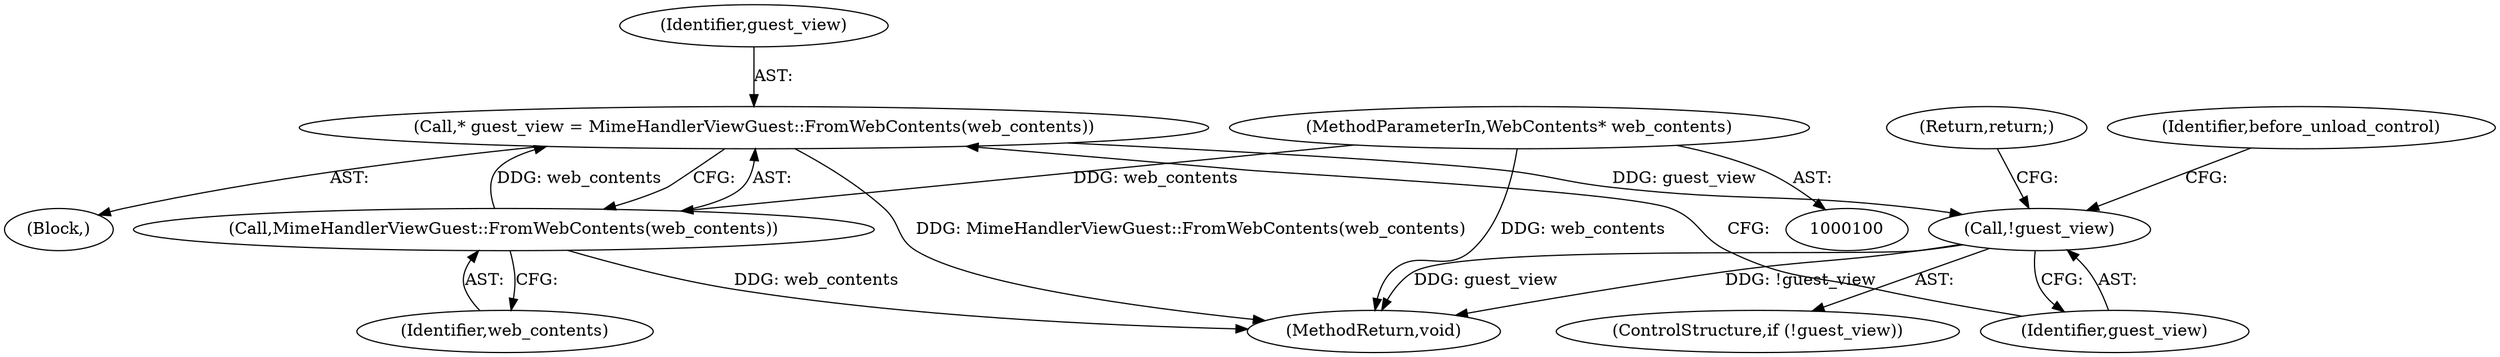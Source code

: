 digraph "0_Chrome_5bb223676defeba9c44a5ce42460c86e24561e73_9@pointer" {
"1000111" [label="(Call,* guest_view = MimeHandlerViewGuest::FromWebContents(web_contents))"];
"1000113" [label="(Call,MimeHandlerViewGuest::FromWebContents(web_contents))"];
"1000108" [label="(MethodParameterIn,WebContents* web_contents)"];
"1000116" [label="(Call,!guest_view)"];
"1000108" [label="(MethodParameterIn,WebContents* web_contents)"];
"1000116" [label="(Call,!guest_view)"];
"1000226" [label="(MethodReturn,void)"];
"1000115" [label="(ControlStructure,if (!guest_view))"];
"1000112" [label="(Identifier,guest_view)"];
"1000109" [label="(Block,)"];
"1000111" [label="(Call,* guest_view = MimeHandlerViewGuest::FromWebContents(web_contents))"];
"1000117" [label="(Identifier,guest_view)"];
"1000113" [label="(Call,MimeHandlerViewGuest::FromWebContents(web_contents))"];
"1000118" [label="(Return,return;)"];
"1000121" [label="(Identifier,before_unload_control)"];
"1000114" [label="(Identifier,web_contents)"];
"1000111" -> "1000109"  [label="AST: "];
"1000111" -> "1000113"  [label="CFG: "];
"1000112" -> "1000111"  [label="AST: "];
"1000113" -> "1000111"  [label="AST: "];
"1000117" -> "1000111"  [label="CFG: "];
"1000111" -> "1000226"  [label="DDG: MimeHandlerViewGuest::FromWebContents(web_contents)"];
"1000113" -> "1000111"  [label="DDG: web_contents"];
"1000111" -> "1000116"  [label="DDG: guest_view"];
"1000113" -> "1000114"  [label="CFG: "];
"1000114" -> "1000113"  [label="AST: "];
"1000113" -> "1000226"  [label="DDG: web_contents"];
"1000108" -> "1000113"  [label="DDG: web_contents"];
"1000108" -> "1000100"  [label="AST: "];
"1000108" -> "1000226"  [label="DDG: web_contents"];
"1000116" -> "1000115"  [label="AST: "];
"1000116" -> "1000117"  [label="CFG: "];
"1000117" -> "1000116"  [label="AST: "];
"1000118" -> "1000116"  [label="CFG: "];
"1000121" -> "1000116"  [label="CFG: "];
"1000116" -> "1000226"  [label="DDG: guest_view"];
"1000116" -> "1000226"  [label="DDG: !guest_view"];
}

